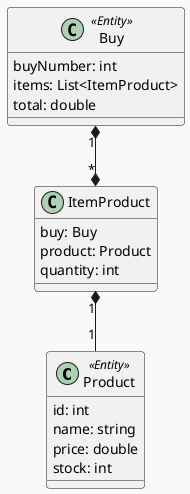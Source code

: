 @startuml ecommerce

!theme mars

class Product<<Entity>> {
    id: int
    name: string
    price: double
    stock: int
}

class Buy<<Entity>> {
    buyNumber: int
    items: List<ItemProduct>
    total: double
}

class ItemProduct {
    buy: Buy
    product: Product
    quantity: int
}

Buy "1" *--* "*" ItemProduct
ItemProduct "1" *-- "1" Product

@enduml